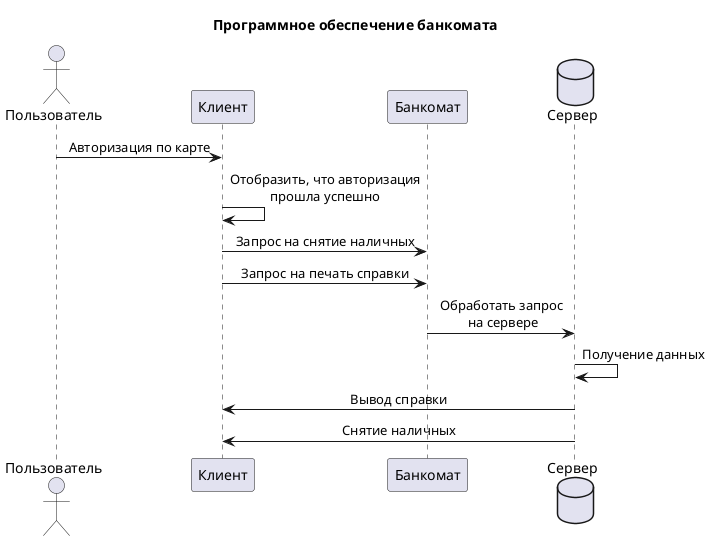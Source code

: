 @startuml pr1_kulakov

title Программное обеспечение банкомата

skinparam MaxMessageSize 200
skinparam sequenceMessageAlign center
Actor "Пользователь" as actor order 10
participant "Клиент" as client order 20
participant "Банкомат" as ta order 30
database "Сервер" as database order 40


actor -> client: Авторизация по карте
client -> client: Отобразить, что авторизация прошла успешно

!$st = "Запрос"
client -> ta: $st на снятие наличных
client -> ta: $st на печать справки

ta -> database: Обработать запрос\n на сервере
database -> database: Получение данных
database -> client: Вывод справки
database -> client: Снятие наличных

@enduml

